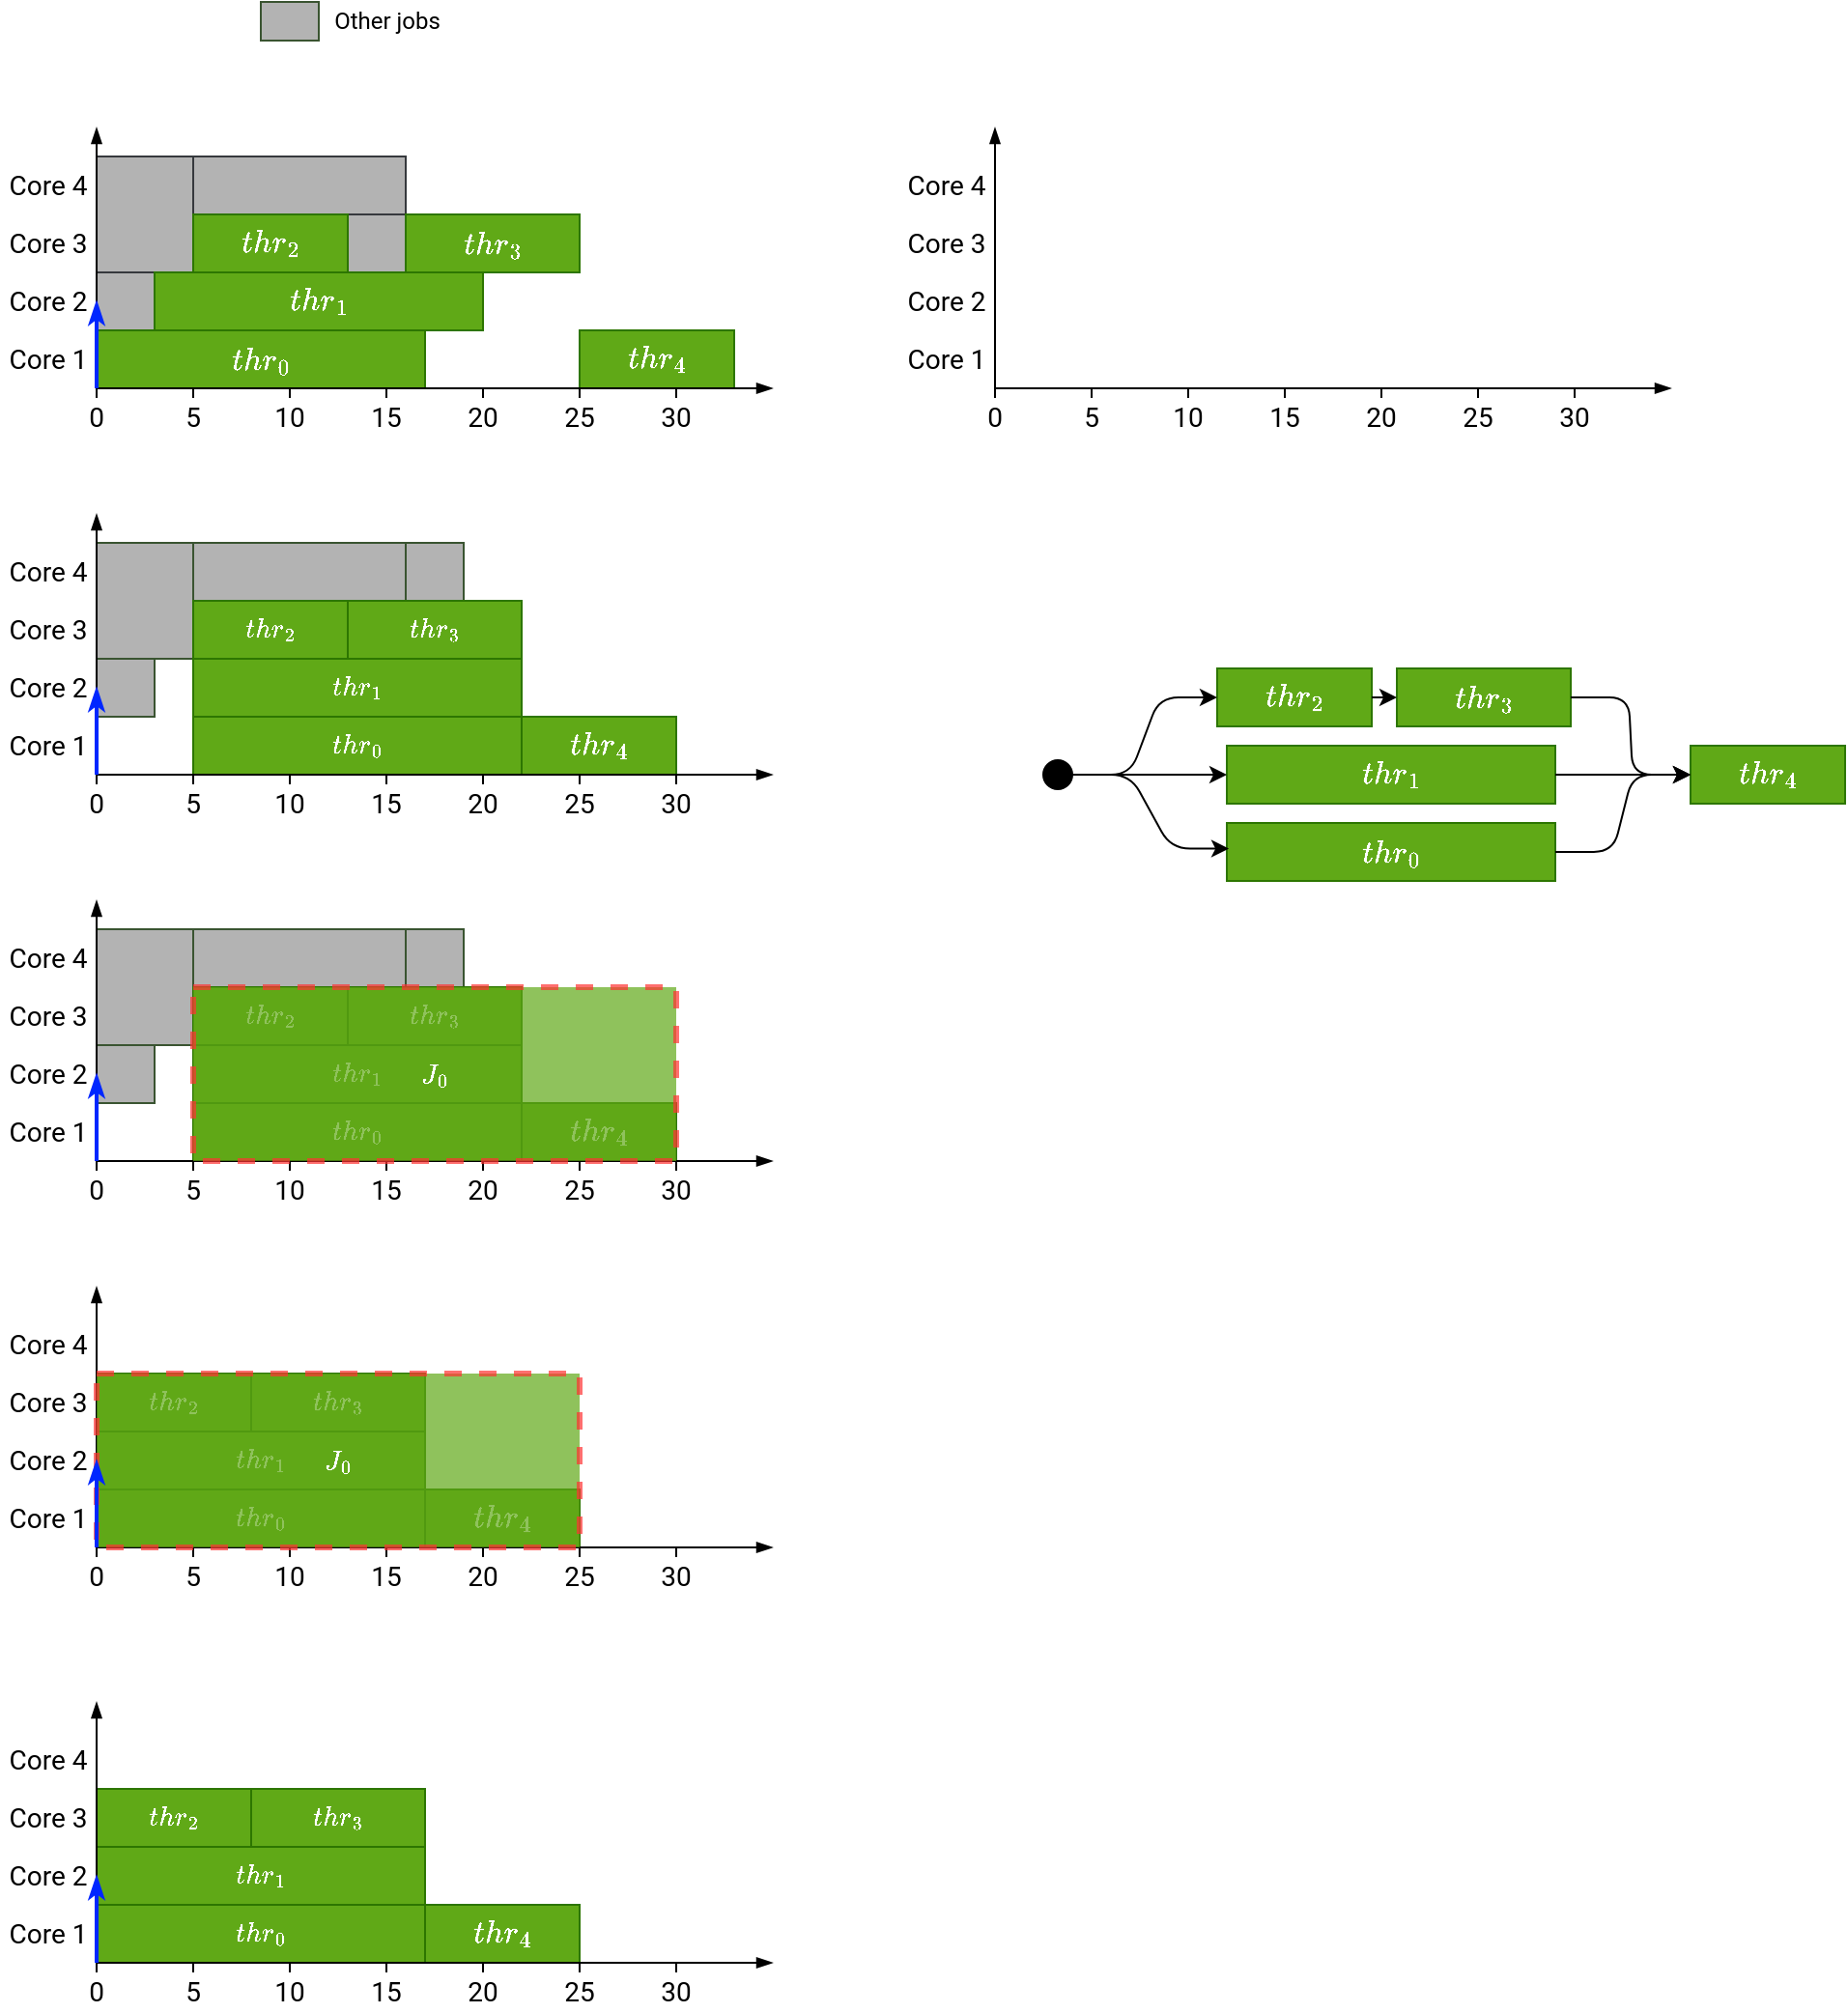 <mxfile version="13.0.3" type="device"><diagram id="xW1HjvJvRXogK2bOHWA1" name="Page-1"><mxGraphModel dx="2031" dy="1174" grid="1" gridSize="5" guides="1" tooltips="1" connect="1" arrows="1" fold="1" page="1" pageScale="1" pageWidth="827" pageHeight="1169" math="1" shadow="0" extFonts="Roboto^https://fonts.googleapis.com/css?family=Roboto"><root><mxCell id="0"/><mxCell id="1" parent="0"/><mxCell id="GVrUUQqWdQUTVHoFv9I2-1" value="&lt;span style=&quot;font-size: 14px&quot;&gt;$$thr_4$$&lt;/span&gt;" style="rounded=0;whiteSpace=wrap;html=1;align=center;fillColor=#60a917;strokeColor=#2D7600;fontColor=#ffffff;fontFamily=Roboto;FType=g;" vertex="1" parent="1"><mxGeometry x="410" y="370" width="80" height="30" as="geometry"/></mxCell><mxCell id="qs8KY_LHpB15OtVhmA23-87" value="" style="rounded=0;whiteSpace=wrap;html=1;align=center;fillColor=#B3B3B3;strokeColor=#36393d;fontFamily=Roboto;FType=g;" parent="1" vertex="1"><mxGeometry x="290" y="310" width="30" height="30" as="geometry"/></mxCell><mxCell id="qs8KY_LHpB15OtVhmA23-88" value="" style="rounded=0;whiteSpace=wrap;html=1;align=center;fillColor=#B3B3B3;strokeColor=#3A5431;fontColor=#ffffff;fontFamily=Roboto;FType=g;" parent="1" vertex="1"><mxGeometry x="320" y="480" width="30" height="30" as="geometry"/></mxCell><mxCell id="qs8KY_LHpB15OtVhmA23-89" value="" style="rounded=0;whiteSpace=wrap;html=1;align=center;fillColor=#B3B3B3;strokeColor=#3A5431;fontColor=#ffffff;fontFamily=Roboto;FType=g;" parent="1" vertex="1"><mxGeometry x="210" y="680" width="110" height="30" as="geometry"/></mxCell><mxCell id="qs8KY_LHpB15OtVhmA23-90" value="" style="rounded=0;whiteSpace=wrap;html=1;align=center;fillColor=#B3B3B3;strokeColor=#3A5431;fontColor=#ffffff;fontFamily=Roboto;FType=g;" parent="1" vertex="1"><mxGeometry x="320" y="680" width="30" height="30" as="geometry"/></mxCell><mxCell id="qs8KY_LHpB15OtVhmA23-86" value="&lt;span style=&quot;font-size: 14px&quot;&gt;$$thr_4$$&lt;/span&gt;" style="rounded=0;whiteSpace=wrap;html=1;align=center;fillColor=#60a917;strokeColor=#2D7600;fontColor=#ffffff;fontFamily=Roboto;FType=g;" parent="1" vertex="1"><mxGeometry x="380" y="770" width="80" height="30" as="geometry"/></mxCell><mxCell id="qs8KY_LHpB15OtVhmA23-82" value="&lt;span style=&quot;font-size: 14px&quot;&gt;$$thr_4$$&lt;/span&gt;" style="rounded=0;whiteSpace=wrap;html=1;align=center;fillColor=#60a917;strokeColor=#2D7600;fontColor=#ffffff;fontFamily=Roboto;FType=g;" parent="1" vertex="1"><mxGeometry x="380" y="570" width="80" height="30" as="geometry"/></mxCell><mxCell id="qs8KY_LHpB15OtVhmA23-65" value="&lt;span style=&quot;font-size: 14px&quot;&gt;$$thr_4$$&lt;/span&gt;" style="rounded=0;whiteSpace=wrap;html=1;align=center;fillColor=#60a917;strokeColor=#2D7600;fontColor=#ffffff;fontFamily=Roboto;FType=g;" parent="1" vertex="1"><mxGeometry x="410" y="370" width="80" height="30" as="geometry"/></mxCell><mxCell id="H2lRXq-8TjMZ1R84Y-Bk-82" value="" style="rounded=0;whiteSpace=wrap;html=1;align=center;fillColor=#B3B3B3;strokeColor=#3A5431;fontColor=#ffffff;fontFamily=Roboto;FType=g;" parent="1" vertex="1"><mxGeometry x="160" y="340" width="30" height="30" as="geometry"/></mxCell><mxCell id="H2lRXq-8TjMZ1R84Y-Bk-83" value="" style="rounded=0;whiteSpace=wrap;html=1;align=center;fillColor=#B3B3B3;strokeColor=#36393d;fontFamily=Roboto;FType=g;" parent="1" vertex="1"><mxGeometry x="160" y="280" width="50" height="60" as="geometry"/></mxCell><mxCell id="H2lRXq-8TjMZ1R84Y-Bk-84" value="" style="rounded=0;whiteSpace=wrap;html=1;align=center;fillColor=#B3B3B3;strokeColor=#36393d;fontFamily=Roboto;FType=g;" parent="1" vertex="1"><mxGeometry x="210" y="280" width="110" height="30" as="geometry"/></mxCell><mxCell id="H2lRXq-8TjMZ1R84Y-Bk-81" value="" style="rounded=0;whiteSpace=wrap;html=1;align=center;fillColor=#B3B3B3;strokeColor=#3A5431;fontColor=#ffffff;fontFamily=Roboto;FType=g;" parent="1" vertex="1"><mxGeometry x="160" y="540" width="30" height="30" as="geometry"/></mxCell><mxCell id="H2lRXq-8TjMZ1R84Y-Bk-80" value="" style="rounded=0;whiteSpace=wrap;html=1;align=center;fillColor=#B3B3B3;strokeColor=#3A5431;fontColor=#ffffff;fontFamily=Roboto;FType=g;" parent="1" vertex="1"><mxGeometry x="160" y="480" width="50" height="60" as="geometry"/></mxCell><mxCell id="w63VDMvb9c4T_-8WkTUV-6" value="&lt;span style=&quot;font-size: 14px&quot;&gt;$$thr_3$$&lt;/span&gt;" style="rounded=0;whiteSpace=wrap;html=1;align=center;fillColor=#60a917;strokeColor=#2D7600;fontColor=#ffffff;fontFamily=Roboto;FType=g;" parent="1" vertex="1"><mxGeometry x="320" y="310" width="90" height="30" as="geometry"/></mxCell><mxCell id="w63VDMvb9c4T_-8WkTUV-5" value="&lt;span style=&quot;font-size: 14px&quot;&gt;$$thr_0$$&lt;/span&gt;" style="rounded=0;whiteSpace=wrap;html=1;align=center;fillColor=#60a917;strokeColor=#2D7600;fontColor=#ffffff;fontFamily=Roboto;FType=g;" parent="1" vertex="1"><mxGeometry x="160" y="370" width="170" height="30" as="geometry"/></mxCell><mxCell id="o10MxFnhhUtDkIpokFDR-2" value="" style="endArrow=blockThin;html=1;endFill=1;fontFamily=Roboto;FType=g;" parent="1" edge="1"><mxGeometry width="50" height="50" relative="1" as="geometry"><mxPoint x="160" y="400" as="sourcePoint"/><mxPoint x="510" y="400" as="targetPoint"/></mxGeometry></mxCell><mxCell id="o10MxFnhhUtDkIpokFDR-12" value="" style="endArrow=blockThin;html=1;strokeColor=#000000;endFill=1;exitX=0.5;exitY=0;exitDx=0;exitDy=0;fontFamily=Roboto;FType=g;" parent="1" source="o10MxFnhhUtDkIpokFDR-19" edge="1"><mxGeometry width="50" height="50" relative="1" as="geometry"><mxPoint x="160" y="370" as="sourcePoint"/><mxPoint x="160" y="265" as="targetPoint"/></mxGeometry></mxCell><mxCell id="o10MxFnhhUtDkIpokFDR-19" value="&lt;div style=&quot;font-size: 14px;&quot;&gt;0&lt;/div&gt;" style="text;html=1;strokeColor=none;fillColor=none;align=center;verticalAlign=middle;whiteSpace=wrap;rounded=0;fontSize=14;fontFamily=Roboto;FType=g;" parent="1" vertex="1"><mxGeometry x="150" y="405" width="20" height="20" as="geometry"/></mxCell><mxCell id="o10MxFnhhUtDkIpokFDR-21" value="5" style="text;html=1;strokeColor=none;fillColor=none;align=center;verticalAlign=middle;whiteSpace=wrap;rounded=0;fontSize=14;fontFamily=Roboto;FType=g;" parent="1" vertex="1"><mxGeometry x="200" y="405" width="20" height="20" as="geometry"/></mxCell><mxCell id="o10MxFnhhUtDkIpokFDR-22" value="10" style="text;html=1;strokeColor=none;fillColor=none;align=center;verticalAlign=middle;whiteSpace=wrap;rounded=0;fontSize=14;fontFamily=Roboto;FType=g;" parent="1" vertex="1"><mxGeometry x="250" y="405" width="20" height="20" as="geometry"/></mxCell><mxCell id="o10MxFnhhUtDkIpokFDR-23" value="15" style="text;html=1;strokeColor=none;fillColor=none;align=center;verticalAlign=middle;whiteSpace=wrap;rounded=0;fontSize=14;fontFamily=Roboto;FType=g;" parent="1" vertex="1"><mxGeometry x="300" y="405" width="20" height="20" as="geometry"/></mxCell><mxCell id="o10MxFnhhUtDkIpokFDR-24" value="20" style="text;html=1;strokeColor=none;fillColor=none;align=center;verticalAlign=middle;whiteSpace=wrap;rounded=0;fontSize=14;fontFamily=Roboto;FType=g;" parent="1" vertex="1"><mxGeometry x="350" y="405" width="20" height="20" as="geometry"/></mxCell><mxCell id="o10MxFnhhUtDkIpokFDR-32" value="" style="endArrow=classicThin;html=1;strokeColor=#0027FF;fillColor=#0050ef;endFill=1;strokeWidth=2;fontFamily=Roboto;FType=g;" parent="1" edge="1"><mxGeometry width="50" height="50" relative="1" as="geometry"><mxPoint x="160" y="400" as="sourcePoint"/><mxPoint x="160" y="355" as="targetPoint"/></mxGeometry></mxCell><mxCell id="o10MxFnhhUtDkIpokFDR-56" value="Core 1" style="text;html=1;strokeColor=none;fillColor=none;align=center;verticalAlign=middle;whiteSpace=wrap;rounded=0;fontSize=14;fontColor=#000000;fontFamily=Roboto;FType=g;" parent="1" vertex="1"><mxGeometry x="110" y="375" width="50" height="20" as="geometry"/></mxCell><mxCell id="o10MxFnhhUtDkIpokFDR-57" value="Core 3" style="text;html=1;strokeColor=none;fillColor=none;align=center;verticalAlign=middle;whiteSpace=wrap;rounded=0;fontSize=14;fontColor=#000000;fontFamily=Roboto;FType=g;" parent="1" vertex="1"><mxGeometry x="110" y="315" width="50" height="20" as="geometry"/></mxCell><mxCell id="w63VDMvb9c4T_-8WkTUV-1" value="Core 2" style="text;html=1;strokeColor=none;fillColor=none;align=center;verticalAlign=middle;whiteSpace=wrap;rounded=0;fontSize=14;fontColor=#000000;fontFamily=Roboto;FType=g;" parent="1" vertex="1"><mxGeometry x="110" y="345" width="50" height="20" as="geometry"/></mxCell><mxCell id="w63VDMvb9c4T_-8WkTUV-2" value="Core 4" style="text;html=1;strokeColor=none;fillColor=none;align=center;verticalAlign=middle;whiteSpace=wrap;rounded=0;fontSize=14;fontColor=#000000;fontFamily=Roboto;FType=g;" parent="1" vertex="1"><mxGeometry x="110" y="285" width="50" height="20" as="geometry"/></mxCell><mxCell id="H2lRXq-8TjMZ1R84Y-Bk-1" value="" style="endArrow=none;html=1;fontFamily=Roboto;FType=g;" parent="1" source="o10MxFnhhUtDkIpokFDR-25" edge="1"><mxGeometry width="50" height="50" relative="1" as="geometry"><mxPoint x="410" y="430" as="sourcePoint"/><mxPoint x="410" y="400" as="targetPoint"/></mxGeometry></mxCell><mxCell id="o10MxFnhhUtDkIpokFDR-25" value="25" style="text;html=1;strokeColor=none;fillColor=none;align=center;verticalAlign=middle;whiteSpace=wrap;rounded=0;fontSize=14;fontFamily=Roboto;FType=g;" parent="1" vertex="1"><mxGeometry x="400" y="405" width="20" height="20" as="geometry"/></mxCell><mxCell id="H2lRXq-8TjMZ1R84Y-Bk-2" value="" style="endArrow=none;html=1;exitX=0.5;exitY=0;exitDx=0;exitDy=0;fontFamily=Roboto;FType=g;" parent="1" source="o10MxFnhhUtDkIpokFDR-25" edge="1"><mxGeometry width="50" height="50" relative="1" as="geometry"><mxPoint x="410" y="430" as="sourcePoint"/><mxPoint x="410" y="400" as="targetPoint"/></mxGeometry></mxCell><mxCell id="H2lRXq-8TjMZ1R84Y-Bk-3" value="" style="endArrow=none;html=1;exitX=0.5;exitY=0;exitDx=0;exitDy=0;fontFamily=Roboto;FType=g;" parent="1" source="o10MxFnhhUtDkIpokFDR-24" edge="1"><mxGeometry width="50" height="50" relative="1" as="geometry"><mxPoint x="415" y="410" as="sourcePoint"/><mxPoint x="360" y="400" as="targetPoint"/></mxGeometry></mxCell><mxCell id="H2lRXq-8TjMZ1R84Y-Bk-5" value="" style="endArrow=none;html=1;exitX=0.5;exitY=0;exitDx=0;exitDy=0;fontFamily=Roboto;FType=g;" parent="1" source="o10MxFnhhUtDkIpokFDR-23" edge="1"><mxGeometry width="50" height="50" relative="1" as="geometry"><mxPoint x="420" y="415" as="sourcePoint"/><mxPoint x="310" y="400" as="targetPoint"/></mxGeometry></mxCell><mxCell id="H2lRXq-8TjMZ1R84Y-Bk-6" value="" style="endArrow=none;html=1;exitX=0.5;exitY=0;exitDx=0;exitDy=0;fontFamily=Roboto;FType=g;" parent="1" source="o10MxFnhhUtDkIpokFDR-22" edge="1"><mxGeometry width="50" height="50" relative="1" as="geometry"><mxPoint x="315" y="410" as="sourcePoint"/><mxPoint x="260" y="400" as="targetPoint"/></mxGeometry></mxCell><mxCell id="H2lRXq-8TjMZ1R84Y-Bk-7" value="" style="endArrow=none;html=1;exitX=0.5;exitY=0;exitDx=0;exitDy=0;fontFamily=Roboto;FType=g;" parent="1" source="o10MxFnhhUtDkIpokFDR-21" edge="1"><mxGeometry width="50" height="50" relative="1" as="geometry"><mxPoint x="320" y="415" as="sourcePoint"/><mxPoint x="210" y="400" as="targetPoint"/></mxGeometry></mxCell><mxCell id="H2lRXq-8TjMZ1R84Y-Bk-9" value="&lt;span style=&quot;font-size: 14px&quot;&gt;$$thr_2$$&lt;/span&gt;" style="rounded=0;whiteSpace=wrap;html=1;align=center;fillColor=#60a917;strokeColor=#2D7600;fontColor=#ffffff;fontFamily=Roboto;FType=g;" parent="1" vertex="1"><mxGeometry x="210" y="310" width="80" height="30" as="geometry"/></mxCell><mxCell id="H2lRXq-8TjMZ1R84Y-Bk-52" value="" style="rounded=0;whiteSpace=wrap;html=1;align=center;fillColor=#B3B3B3;strokeColor=#3A5431;fontColor=#ffffff;fontFamily=Roboto;FType=g;" parent="1" vertex="1"><mxGeometry x="210" y="480" width="110" height="30" as="geometry"/></mxCell><mxCell id="H2lRXq-8TjMZ1R84Y-Bk-53" value="$$thr_1$$" style="rounded=0;whiteSpace=wrap;html=1;align=center;fillColor=#60a917;strokeColor=#2D7600;fontColor=#ffffff;fontFamily=Roboto;FType=g;" parent="1" vertex="1"><mxGeometry x="210" y="540" width="170" height="30" as="geometry"/></mxCell><mxCell id="H2lRXq-8TjMZ1R84Y-Bk-54" value="$$thr_3$$" style="rounded=0;whiteSpace=wrap;html=1;align=center;fillColor=#60a917;strokeColor=#2D7600;fontColor=#ffffff;fontFamily=Roboto;FType=g;" parent="1" vertex="1"><mxGeometry x="290" y="510" width="90" height="30" as="geometry"/></mxCell><mxCell id="H2lRXq-8TjMZ1R84Y-Bk-55" value="$$thr_0$$" style="rounded=0;whiteSpace=wrap;html=1;align=center;fillColor=#60a917;strokeColor=#2D7600;fontColor=#ffffff;fontFamily=Roboto;FType=g;" parent="1" vertex="1"><mxGeometry x="210" y="570" width="170" height="30" as="geometry"/></mxCell><mxCell id="H2lRXq-8TjMZ1R84Y-Bk-56" value="" style="endArrow=blockThin;html=1;endFill=1;fontFamily=Roboto;FType=g;" parent="1" edge="1"><mxGeometry width="50" height="50" relative="1" as="geometry"><mxPoint x="160" y="600" as="sourcePoint"/><mxPoint x="510" y="600" as="targetPoint"/></mxGeometry></mxCell><mxCell id="H2lRXq-8TjMZ1R84Y-Bk-57" value="" style="endArrow=blockThin;html=1;strokeColor=#000000;endFill=1;exitX=0.5;exitY=0;exitDx=0;exitDy=0;fontFamily=Roboto;FType=g;" parent="1" source="H2lRXq-8TjMZ1R84Y-Bk-58" edge="1"><mxGeometry width="50" height="50" relative="1" as="geometry"><mxPoint x="160" y="570" as="sourcePoint"/><mxPoint x="160" y="465" as="targetPoint"/></mxGeometry></mxCell><mxCell id="H2lRXq-8TjMZ1R84Y-Bk-58" value="&lt;div style=&quot;font-size: 14px;&quot;&gt;0&lt;/div&gt;" style="text;html=1;strokeColor=none;fillColor=none;align=center;verticalAlign=middle;whiteSpace=wrap;rounded=0;fontSize=14;fontFamily=Roboto;FType=g;" parent="1" vertex="1"><mxGeometry x="150" y="605" width="20" height="20" as="geometry"/></mxCell><mxCell id="H2lRXq-8TjMZ1R84Y-Bk-59" value="5" style="text;html=1;strokeColor=none;fillColor=none;align=center;verticalAlign=middle;whiteSpace=wrap;rounded=0;fontSize=14;fontFamily=Roboto;FType=g;" parent="1" vertex="1"><mxGeometry x="200" y="605" width="20" height="20" as="geometry"/></mxCell><mxCell id="H2lRXq-8TjMZ1R84Y-Bk-60" value="10" style="text;html=1;strokeColor=none;fillColor=none;align=center;verticalAlign=middle;whiteSpace=wrap;rounded=0;fontSize=14;fontFamily=Roboto;FType=g;" parent="1" vertex="1"><mxGeometry x="250" y="605" width="20" height="20" as="geometry"/></mxCell><mxCell id="H2lRXq-8TjMZ1R84Y-Bk-61" value="15" style="text;html=1;strokeColor=none;fillColor=none;align=center;verticalAlign=middle;whiteSpace=wrap;rounded=0;fontSize=14;fontFamily=Roboto;FType=g;" parent="1" vertex="1"><mxGeometry x="300" y="605" width="20" height="20" as="geometry"/></mxCell><mxCell id="H2lRXq-8TjMZ1R84Y-Bk-62" value="20" style="text;html=1;strokeColor=none;fillColor=none;align=center;verticalAlign=middle;whiteSpace=wrap;rounded=0;fontSize=14;fontFamily=Roboto;FType=g;" parent="1" vertex="1"><mxGeometry x="350" y="605" width="20" height="20" as="geometry"/></mxCell><mxCell id="H2lRXq-8TjMZ1R84Y-Bk-63" value="" style="endArrow=classicThin;html=1;strokeColor=#0027FF;fillColor=#0050ef;endFill=1;strokeWidth=2;fontFamily=Roboto;FType=g;" parent="1" edge="1"><mxGeometry width="50" height="50" relative="1" as="geometry"><mxPoint x="160" y="600" as="sourcePoint"/><mxPoint x="160" y="555" as="targetPoint"/></mxGeometry></mxCell><mxCell id="H2lRXq-8TjMZ1R84Y-Bk-68" value="" style="endArrow=none;html=1;fontFamily=Roboto;FType=g;" parent="1" source="H2lRXq-8TjMZ1R84Y-Bk-69" edge="1"><mxGeometry width="50" height="50" relative="1" as="geometry"><mxPoint x="410" y="630" as="sourcePoint"/><mxPoint x="410" y="600" as="targetPoint"/></mxGeometry></mxCell><mxCell id="H2lRXq-8TjMZ1R84Y-Bk-69" value="25" style="text;html=1;strokeColor=none;fillColor=none;align=center;verticalAlign=middle;whiteSpace=wrap;rounded=0;fontSize=14;fontFamily=Roboto;FType=g;" parent="1" vertex="1"><mxGeometry x="400" y="605" width="20" height="20" as="geometry"/></mxCell><mxCell id="H2lRXq-8TjMZ1R84Y-Bk-70" value="" style="endArrow=none;html=1;exitX=0.5;exitY=0;exitDx=0;exitDy=0;fontFamily=Roboto;FType=g;" parent="1" source="H2lRXq-8TjMZ1R84Y-Bk-69" edge="1"><mxGeometry width="50" height="50" relative="1" as="geometry"><mxPoint x="410" y="630" as="sourcePoint"/><mxPoint x="410" y="600" as="targetPoint"/></mxGeometry></mxCell><mxCell id="H2lRXq-8TjMZ1R84Y-Bk-71" value="" style="endArrow=none;html=1;exitX=0.5;exitY=0;exitDx=0;exitDy=0;fontFamily=Roboto;FType=g;" parent="1" source="H2lRXq-8TjMZ1R84Y-Bk-62" edge="1"><mxGeometry width="50" height="50" relative="1" as="geometry"><mxPoint x="415" y="610" as="sourcePoint"/><mxPoint x="360" y="600" as="targetPoint"/></mxGeometry></mxCell><mxCell id="H2lRXq-8TjMZ1R84Y-Bk-72" value="" style="endArrow=none;html=1;exitX=0.5;exitY=0;exitDx=0;exitDy=0;fontFamily=Roboto;FType=g;" parent="1" source="H2lRXq-8TjMZ1R84Y-Bk-61" edge="1"><mxGeometry width="50" height="50" relative="1" as="geometry"><mxPoint x="420" y="615" as="sourcePoint"/><mxPoint x="310.0" y="600" as="targetPoint"/></mxGeometry></mxCell><mxCell id="H2lRXq-8TjMZ1R84Y-Bk-73" value="" style="endArrow=none;html=1;exitX=0.5;exitY=0;exitDx=0;exitDy=0;fontFamily=Roboto;FType=g;" parent="1" source="H2lRXq-8TjMZ1R84Y-Bk-60" edge="1"><mxGeometry width="50" height="50" relative="1" as="geometry"><mxPoint x="315" y="610" as="sourcePoint"/><mxPoint x="260" y="600" as="targetPoint"/></mxGeometry></mxCell><mxCell id="H2lRXq-8TjMZ1R84Y-Bk-74" value="" style="endArrow=none;html=1;exitX=0.5;exitY=0;exitDx=0;exitDy=0;fontFamily=Roboto;FType=g;" parent="1" source="H2lRXq-8TjMZ1R84Y-Bk-59" edge="1"><mxGeometry width="50" height="50" relative="1" as="geometry"><mxPoint x="320" y="615" as="sourcePoint"/><mxPoint x="210" y="600" as="targetPoint"/></mxGeometry></mxCell><mxCell id="H2lRXq-8TjMZ1R84Y-Bk-75" value="$$thr_2$$" style="rounded=0;whiteSpace=wrap;html=1;align=center;fillColor=#60a917;strokeColor=#2D7600;fontColor=#ffffff;fontFamily=Roboto;FType=g;" parent="1" vertex="1"><mxGeometry x="210" y="510" width="80" height="30" as="geometry"/></mxCell><mxCell id="H2lRXq-8TjMZ1R84Y-Bk-85" value="&lt;span style=&quot;font-size: 14px&quot;&gt;$$thr_1$$&lt;/span&gt;" style="rounded=0;whiteSpace=wrap;html=1;align=center;fillColor=#60a917;strokeColor=#2D7600;fontColor=#ffffff;fontFamily=Roboto;FType=g;" parent="1" vertex="1"><mxGeometry x="190" y="340" width="170" height="30" as="geometry"/></mxCell><mxCell id="qs8KY_LHpB15OtVhmA23-4" value="" style="rounded=0;whiteSpace=wrap;html=1;align=center;fillColor=#B3B3B3;strokeColor=#3A5431;fontColor=#ffffff;fontFamily=Roboto;FType=g;" parent="1" vertex="1"><mxGeometry x="160" y="740" width="30" height="30" as="geometry"/></mxCell><mxCell id="qs8KY_LHpB15OtVhmA23-5" value="" style="rounded=0;whiteSpace=wrap;html=1;align=center;fillColor=#B3B3B3;strokeColor=#3A5431;fontColor=#ffffff;fontFamily=Roboto;FType=g;" parent="1" vertex="1"><mxGeometry x="160" y="680" width="50" height="60" as="geometry"/></mxCell><mxCell id="qs8KY_LHpB15OtVhmA23-7" value="$$thr_1$$" style="rounded=0;whiteSpace=wrap;html=1;align=center;fillColor=#60a917;strokeColor=#2D7600;fontColor=#ffffff;fontFamily=Roboto;FType=g;" parent="1" vertex="1"><mxGeometry x="210" y="740" width="170" height="30" as="geometry"/></mxCell><mxCell id="qs8KY_LHpB15OtVhmA23-8" value="$$thr_3$$" style="rounded=0;whiteSpace=wrap;html=1;align=center;fillColor=#60a917;strokeColor=#2D7600;fontColor=#ffffff;fontFamily=Roboto;FType=g;" parent="1" vertex="1"><mxGeometry x="290" y="710" width="90" height="30" as="geometry"/></mxCell><mxCell id="qs8KY_LHpB15OtVhmA23-9" value="$$thr_0$$" style="rounded=0;whiteSpace=wrap;html=1;align=center;fillColor=#60a917;strokeColor=#2D7600;fontColor=#ffffff;fontFamily=Roboto;FType=g;" parent="1" vertex="1"><mxGeometry x="210" y="770" width="170" height="30" as="geometry"/></mxCell><mxCell id="qs8KY_LHpB15OtVhmA23-10" value="" style="endArrow=blockThin;html=1;endFill=1;fontFamily=Roboto;FType=g;" parent="1" edge="1"><mxGeometry width="50" height="50" relative="1" as="geometry"><mxPoint x="160" y="800" as="sourcePoint"/><mxPoint x="510" y="800" as="targetPoint"/></mxGeometry></mxCell><mxCell id="qs8KY_LHpB15OtVhmA23-11" value="" style="endArrow=blockThin;html=1;strokeColor=#000000;endFill=1;exitX=0.5;exitY=0;exitDx=0;exitDy=0;fontFamily=Roboto;FType=g;" parent="1" source="qs8KY_LHpB15OtVhmA23-12" edge="1"><mxGeometry width="50" height="50" relative="1" as="geometry"><mxPoint x="160" y="770" as="sourcePoint"/><mxPoint x="160" y="665" as="targetPoint"/></mxGeometry></mxCell><mxCell id="qs8KY_LHpB15OtVhmA23-12" value="&lt;div style=&quot;font-size: 14px;&quot;&gt;0&lt;/div&gt;" style="text;html=1;strokeColor=none;fillColor=none;align=center;verticalAlign=middle;whiteSpace=wrap;rounded=0;fontSize=14;fontFamily=Roboto;FType=g;" parent="1" vertex="1"><mxGeometry x="150" y="805" width="20" height="20" as="geometry"/></mxCell><mxCell id="qs8KY_LHpB15OtVhmA23-13" value="5" style="text;html=1;strokeColor=none;fillColor=none;align=center;verticalAlign=middle;whiteSpace=wrap;rounded=0;fontSize=14;fontFamily=Roboto;FType=g;" parent="1" vertex="1"><mxGeometry x="200" y="805" width="20" height="20" as="geometry"/></mxCell><mxCell id="qs8KY_LHpB15OtVhmA23-14" value="10" style="text;html=1;strokeColor=none;fillColor=none;align=center;verticalAlign=middle;whiteSpace=wrap;rounded=0;fontSize=14;fontFamily=Roboto;FType=g;" parent="1" vertex="1"><mxGeometry x="250" y="805" width="20" height="20" as="geometry"/></mxCell><mxCell id="qs8KY_LHpB15OtVhmA23-15" value="15" style="text;html=1;strokeColor=none;fillColor=none;align=center;verticalAlign=middle;whiteSpace=wrap;rounded=0;fontSize=14;fontFamily=Roboto;FType=g;" parent="1" vertex="1"><mxGeometry x="300" y="805" width="20" height="20" as="geometry"/></mxCell><mxCell id="qs8KY_LHpB15OtVhmA23-16" value="20" style="text;html=1;strokeColor=none;fillColor=none;align=center;verticalAlign=middle;whiteSpace=wrap;rounded=0;fontSize=14;fontFamily=Roboto;FType=g;" parent="1" vertex="1"><mxGeometry x="350" y="805" width="20" height="20" as="geometry"/></mxCell><mxCell id="qs8KY_LHpB15OtVhmA23-17" value="" style="endArrow=classicThin;html=1;strokeColor=#0027FF;fillColor=#0050ef;endFill=1;strokeWidth=2;fontFamily=Roboto;FType=g;" parent="1" edge="1"><mxGeometry width="50" height="50" relative="1" as="geometry"><mxPoint x="160" y="800" as="sourcePoint"/><mxPoint x="160" y="755" as="targetPoint"/></mxGeometry></mxCell><mxCell id="qs8KY_LHpB15OtVhmA23-22" value="" style="endArrow=none;html=1;fontFamily=Roboto;FType=g;" parent="1" source="qs8KY_LHpB15OtVhmA23-23" edge="1"><mxGeometry width="50" height="50" relative="1" as="geometry"><mxPoint x="410" y="830" as="sourcePoint"/><mxPoint x="410" y="800" as="targetPoint"/></mxGeometry></mxCell><mxCell id="qs8KY_LHpB15OtVhmA23-23" value="25" style="text;html=1;strokeColor=none;fillColor=none;align=center;verticalAlign=middle;whiteSpace=wrap;rounded=0;fontSize=14;fontFamily=Roboto;FType=g;" parent="1" vertex="1"><mxGeometry x="400" y="805" width="20" height="20" as="geometry"/></mxCell><mxCell id="qs8KY_LHpB15OtVhmA23-24" value="" style="endArrow=none;html=1;exitX=0.5;exitY=0;exitDx=0;exitDy=0;fontFamily=Roboto;FType=g;" parent="1" source="qs8KY_LHpB15OtVhmA23-23" edge="1"><mxGeometry width="50" height="50" relative="1" as="geometry"><mxPoint x="410" y="830" as="sourcePoint"/><mxPoint x="410" y="800" as="targetPoint"/></mxGeometry></mxCell><mxCell id="qs8KY_LHpB15OtVhmA23-25" value="" style="endArrow=none;html=1;exitX=0.5;exitY=0;exitDx=0;exitDy=0;fontFamily=Roboto;FType=g;" parent="1" source="qs8KY_LHpB15OtVhmA23-16" edge="1"><mxGeometry width="50" height="50" relative="1" as="geometry"><mxPoint x="415" y="810" as="sourcePoint"/><mxPoint x="360" y="800" as="targetPoint"/></mxGeometry></mxCell><mxCell id="qs8KY_LHpB15OtVhmA23-26" value="" style="endArrow=none;html=1;exitX=0.5;exitY=0;exitDx=0;exitDy=0;fontFamily=Roboto;FType=g;" parent="1" source="qs8KY_LHpB15OtVhmA23-15" edge="1"><mxGeometry width="50" height="50" relative="1" as="geometry"><mxPoint x="420" y="815" as="sourcePoint"/><mxPoint x="310" y="800" as="targetPoint"/></mxGeometry></mxCell><mxCell id="qs8KY_LHpB15OtVhmA23-27" value="" style="endArrow=none;html=1;exitX=0.5;exitY=0;exitDx=0;exitDy=0;fontFamily=Roboto;FType=g;" parent="1" source="qs8KY_LHpB15OtVhmA23-14" edge="1"><mxGeometry width="50" height="50" relative="1" as="geometry"><mxPoint x="315" y="810" as="sourcePoint"/><mxPoint x="260" y="800" as="targetPoint"/></mxGeometry></mxCell><mxCell id="qs8KY_LHpB15OtVhmA23-28" value="" style="endArrow=none;html=1;exitX=0.5;exitY=0;exitDx=0;exitDy=0;fontFamily=Roboto;FType=g;" parent="1" source="qs8KY_LHpB15OtVhmA23-13" edge="1"><mxGeometry width="50" height="50" relative="1" as="geometry"><mxPoint x="320" y="815" as="sourcePoint"/><mxPoint x="210" y="800" as="targetPoint"/></mxGeometry></mxCell><mxCell id="qs8KY_LHpB15OtVhmA23-29" value="$$thr_2$$" style="rounded=0;whiteSpace=wrap;html=1;align=center;fillColor=#60a917;strokeColor=#2D7600;fontColor=#ffffff;fontFamily=Roboto;FType=g;" parent="1" vertex="1"><mxGeometry x="210" y="710" width="80" height="30" as="geometry"/></mxCell><mxCell id="H2lRXq-8TjMZ1R84Y-Bk-49" value="$$J_0$$" style="rounded=0;whiteSpace=wrap;html=1;align=center;fillColor=#60a917;strokeColor=#FF3333;fontColor=#ffffff;opacity=70;dashed=1;strokeWidth=3;perimeterSpacing=0;fontFamily=Roboto;FType=g;" parent="1" vertex="1"><mxGeometry x="210" y="710" width="250" height="90" as="geometry"/></mxCell><mxCell id="qs8KY_LHpB15OtVhmA23-31" value="" style="rounded=0;whiteSpace=wrap;html=1;align=center;fillColor=#B3B3B3;strokeColor=#3A5431;fontColor=#ffffff;fontFamily=Roboto;FType=g;" parent="1" vertex="1"><mxGeometry x="245" y="200" width="30" height="20" as="geometry"/></mxCell><mxCell id="qs8KY_LHpB15OtVhmA23-32" value="Other jobs" style="text;html=1;strokeColor=none;fillColor=none;align=center;verticalAlign=middle;whiteSpace=wrap;rounded=0;opacity=70;fontFamily=Roboto;FType=g;" parent="1" vertex="1"><mxGeometry x="277.5" y="200" width="65" height="20" as="geometry"/></mxCell><mxCell id="qs8KY_LHpB15OtVhmA23-76" value="" style="endArrow=none;html=1;fontFamily=Roboto;FType=g;" parent="1" source="qs8KY_LHpB15OtVhmA23-77" edge="1"><mxGeometry width="50" height="50" relative="1" as="geometry"><mxPoint x="460" y="430" as="sourcePoint"/><mxPoint x="460" y="400" as="targetPoint"/></mxGeometry></mxCell><mxCell id="qs8KY_LHpB15OtVhmA23-77" value="30" style="text;html=1;strokeColor=none;fillColor=none;align=center;verticalAlign=middle;whiteSpace=wrap;rounded=0;fontSize=14;fontFamily=Roboto;FType=g;" parent="1" vertex="1"><mxGeometry x="450" y="405" width="20" height="20" as="geometry"/></mxCell><mxCell id="qs8KY_LHpB15OtVhmA23-78" value="" style="endArrow=none;html=1;exitX=0.5;exitY=0;exitDx=0;exitDy=0;fontFamily=Roboto;FType=g;" parent="1" source="qs8KY_LHpB15OtVhmA23-77" edge="1"><mxGeometry width="50" height="50" relative="1" as="geometry"><mxPoint x="460" y="430" as="sourcePoint"/><mxPoint x="460" y="400" as="targetPoint"/></mxGeometry></mxCell><mxCell id="qs8KY_LHpB15OtVhmA23-79" value="" style="endArrow=none;html=1;fontFamily=Roboto;FType=g;" parent="1" source="qs8KY_LHpB15OtVhmA23-80" edge="1"><mxGeometry width="50" height="50" relative="1" as="geometry"><mxPoint x="460" y="630" as="sourcePoint"/><mxPoint x="460" y="600" as="targetPoint"/></mxGeometry></mxCell><mxCell id="qs8KY_LHpB15OtVhmA23-80" value="30" style="text;html=1;strokeColor=none;fillColor=none;align=center;verticalAlign=middle;whiteSpace=wrap;rounded=0;fontSize=14;fontFamily=Roboto;FType=g;" parent="1" vertex="1"><mxGeometry x="450" y="605" width="20" height="20" as="geometry"/></mxCell><mxCell id="qs8KY_LHpB15OtVhmA23-81" value="" style="endArrow=none;html=1;exitX=0.5;exitY=0;exitDx=0;exitDy=0;fontFamily=Roboto;FType=g;" parent="1" source="qs8KY_LHpB15OtVhmA23-80" edge="1"><mxGeometry width="50" height="50" relative="1" as="geometry"><mxPoint x="460" y="630" as="sourcePoint"/><mxPoint x="460" y="600" as="targetPoint"/></mxGeometry></mxCell><mxCell id="qs8KY_LHpB15OtVhmA23-83" value="" style="endArrow=none;html=1;fontFamily=Roboto;FType=g;" parent="1" source="qs8KY_LHpB15OtVhmA23-84" edge="1"><mxGeometry width="50" height="50" relative="1" as="geometry"><mxPoint x="460" y="830" as="sourcePoint"/><mxPoint x="460" y="800" as="targetPoint"/></mxGeometry></mxCell><mxCell id="qs8KY_LHpB15OtVhmA23-84" value="30" style="text;html=1;strokeColor=none;fillColor=none;align=center;verticalAlign=middle;whiteSpace=wrap;rounded=0;fontSize=14;fontFamily=Roboto;FType=g;" parent="1" vertex="1"><mxGeometry x="450" y="805" width="20" height="20" as="geometry"/></mxCell><mxCell id="qs8KY_LHpB15OtVhmA23-85" value="" style="endArrow=none;html=1;exitX=0.5;exitY=0;exitDx=0;exitDy=0;fontFamily=Roboto;FType=g;" parent="1" source="qs8KY_LHpB15OtVhmA23-84" edge="1"><mxGeometry width="50" height="50" relative="1" as="geometry"><mxPoint x="460" y="830" as="sourcePoint"/><mxPoint x="460" y="800" as="targetPoint"/></mxGeometry></mxCell><mxCell id="qs8KY_LHpB15OtVhmA23-101" value="" style="endArrow=blockThin;html=1;endFill=1;fontFamily=Roboto;FType=g;" parent="1" edge="1"><mxGeometry width="50" height="50" relative="1" as="geometry"><mxPoint x="625" y="400.0" as="sourcePoint"/><mxPoint x="975" y="400.0" as="targetPoint"/></mxGeometry></mxCell><mxCell id="qs8KY_LHpB15OtVhmA23-102" value="" style="endArrow=blockThin;html=1;strokeColor=#000000;endFill=1;exitX=0.5;exitY=0;exitDx=0;exitDy=0;fontFamily=Roboto;FType=g;" parent="1" source="qs8KY_LHpB15OtVhmA23-103" edge="1"><mxGeometry width="50" height="50" relative="1" as="geometry"><mxPoint x="625" y="370" as="sourcePoint"/><mxPoint x="625" y="265.0" as="targetPoint"/></mxGeometry></mxCell><mxCell id="qs8KY_LHpB15OtVhmA23-103" value="&lt;div style=&quot;font-size: 14px;&quot;&gt;0&lt;/div&gt;" style="text;html=1;strokeColor=none;fillColor=none;align=center;verticalAlign=middle;whiteSpace=wrap;rounded=0;fontSize=14;fontFamily=Roboto;FType=g;" parent="1" vertex="1"><mxGeometry x="615" y="405" width="20" height="20" as="geometry"/></mxCell><mxCell id="qs8KY_LHpB15OtVhmA23-104" value="5" style="text;html=1;strokeColor=none;fillColor=none;align=center;verticalAlign=middle;whiteSpace=wrap;rounded=0;fontSize=14;fontFamily=Roboto;FType=g;" parent="1" vertex="1"><mxGeometry x="665" y="405" width="20" height="20" as="geometry"/></mxCell><mxCell id="qs8KY_LHpB15OtVhmA23-105" value="10" style="text;html=1;strokeColor=none;fillColor=none;align=center;verticalAlign=middle;whiteSpace=wrap;rounded=0;fontSize=14;fontFamily=Roboto;FType=g;" parent="1" vertex="1"><mxGeometry x="715" y="405" width="20" height="20" as="geometry"/></mxCell><mxCell id="qs8KY_LHpB15OtVhmA23-106" value="15" style="text;html=1;strokeColor=none;fillColor=none;align=center;verticalAlign=middle;whiteSpace=wrap;rounded=0;fontSize=14;fontFamily=Roboto;FType=g;" parent="1" vertex="1"><mxGeometry x="765" y="405" width="20" height="20" as="geometry"/></mxCell><mxCell id="qs8KY_LHpB15OtVhmA23-107" value="20" style="text;html=1;strokeColor=none;fillColor=none;align=center;verticalAlign=middle;whiteSpace=wrap;rounded=0;fontSize=14;fontFamily=Roboto;FType=g;" parent="1" vertex="1"><mxGeometry x="815" y="405" width="20" height="20" as="geometry"/></mxCell><mxCell id="qs8KY_LHpB15OtVhmA23-113" value="" style="endArrow=none;html=1;fontFamily=Roboto;FType=g;" parent="1" source="qs8KY_LHpB15OtVhmA23-114" edge="1"><mxGeometry width="50" height="50" relative="1" as="geometry"><mxPoint x="875" y="430" as="sourcePoint"/><mxPoint x="875" y="400.0" as="targetPoint"/></mxGeometry></mxCell><mxCell id="qs8KY_LHpB15OtVhmA23-114" value="25" style="text;html=1;strokeColor=none;fillColor=none;align=center;verticalAlign=middle;whiteSpace=wrap;rounded=0;fontSize=14;fontFamily=Roboto;FType=g;" parent="1" vertex="1"><mxGeometry x="865" y="405" width="20" height="20" as="geometry"/></mxCell><mxCell id="qs8KY_LHpB15OtVhmA23-115" value="" style="endArrow=none;html=1;exitX=0.5;exitY=0;exitDx=0;exitDy=0;fontFamily=Roboto;FType=g;" parent="1" source="qs8KY_LHpB15OtVhmA23-114" edge="1"><mxGeometry width="50" height="50" relative="1" as="geometry"><mxPoint x="875" y="430" as="sourcePoint"/><mxPoint x="875" y="400.0" as="targetPoint"/></mxGeometry></mxCell><mxCell id="qs8KY_LHpB15OtVhmA23-116" value="" style="endArrow=none;html=1;exitX=0.5;exitY=0;exitDx=0;exitDy=0;fontFamily=Roboto;FType=g;" parent="1" source="qs8KY_LHpB15OtVhmA23-107" edge="1"><mxGeometry width="50" height="50" relative="1" as="geometry"><mxPoint x="880" y="410" as="sourcePoint"/><mxPoint x="825" y="400.0" as="targetPoint"/></mxGeometry></mxCell><mxCell id="qs8KY_LHpB15OtVhmA23-117" value="" style="endArrow=none;html=1;exitX=0.5;exitY=0;exitDx=0;exitDy=0;fontFamily=Roboto;FType=g;" parent="1" source="qs8KY_LHpB15OtVhmA23-106" edge="1"><mxGeometry width="50" height="50" relative="1" as="geometry"><mxPoint x="885" y="415" as="sourcePoint"/><mxPoint x="775" y="400.0" as="targetPoint"/></mxGeometry></mxCell><mxCell id="qs8KY_LHpB15OtVhmA23-118" value="" style="endArrow=none;html=1;exitX=0.5;exitY=0;exitDx=0;exitDy=0;fontFamily=Roboto;FType=g;" parent="1" source="qs8KY_LHpB15OtVhmA23-105" edge="1"><mxGeometry width="50" height="50" relative="1" as="geometry"><mxPoint x="780" y="410" as="sourcePoint"/><mxPoint x="725" y="400.0" as="targetPoint"/></mxGeometry></mxCell><mxCell id="qs8KY_LHpB15OtVhmA23-119" value="" style="endArrow=none;html=1;exitX=0.5;exitY=0;exitDx=0;exitDy=0;fontFamily=Roboto;FType=g;" parent="1" source="qs8KY_LHpB15OtVhmA23-104" edge="1"><mxGeometry width="50" height="50" relative="1" as="geometry"><mxPoint x="785" y="415" as="sourcePoint"/><mxPoint x="675" y="400.0" as="targetPoint"/></mxGeometry></mxCell><mxCell id="qs8KY_LHpB15OtVhmA23-122" value="" style="endArrow=none;html=1;fontFamily=Roboto;FType=g;" parent="1" source="qs8KY_LHpB15OtVhmA23-123" edge="1"><mxGeometry width="50" height="50" relative="1" as="geometry"><mxPoint x="925" y="430" as="sourcePoint"/><mxPoint x="925" y="400.0" as="targetPoint"/></mxGeometry></mxCell><mxCell id="qs8KY_LHpB15OtVhmA23-123" value="30" style="text;html=1;strokeColor=none;fillColor=none;align=center;verticalAlign=middle;whiteSpace=wrap;rounded=0;fontSize=14;fontFamily=Roboto;FType=g;" parent="1" vertex="1"><mxGeometry x="915" y="405" width="20" height="20" as="geometry"/></mxCell><mxCell id="qs8KY_LHpB15OtVhmA23-124" value="" style="endArrow=none;html=1;exitX=0.5;exitY=0;exitDx=0;exitDy=0;fontFamily=Roboto;FType=g;" parent="1" source="qs8KY_LHpB15OtVhmA23-123" edge="1"><mxGeometry width="50" height="50" relative="1" as="geometry"><mxPoint x="925" y="430" as="sourcePoint"/><mxPoint x="925" y="400.0" as="targetPoint"/></mxGeometry></mxCell><mxCell id="GVrUUQqWdQUTVHoFv9I2-2" value="&lt;span style=&quot;font-size: 14px&quot;&gt;$$thr_3$$&lt;/span&gt;" style="rounded=0;whiteSpace=wrap;html=1;align=center;fillColor=#60a917;strokeColor=#2D7600;fontColor=#ffffff;fontFamily=Roboto;FType=g;" vertex="1" parent="1"><mxGeometry x="833" y="545" width="90" height="30" as="geometry"/></mxCell><mxCell id="GVrUUQqWdQUTVHoFv9I2-3" value="&lt;span style=&quot;font-size: 14px&quot;&gt;$$thr_0$$&lt;/span&gt;" style="rounded=0;whiteSpace=wrap;html=1;align=center;fillColor=#60a917;strokeColor=#2D7600;fontColor=#ffffff;fontFamily=Roboto;FType=g;" vertex="1" parent="1"><mxGeometry x="745" y="625" width="170" height="30" as="geometry"/></mxCell><mxCell id="GVrUUQqWdQUTVHoFv9I2-4" value="&lt;span style=&quot;font-size: 14px&quot;&gt;$$thr_2$$&lt;/span&gt;" style="rounded=0;whiteSpace=wrap;html=1;align=center;fillColor=#60a917;strokeColor=#2D7600;fontColor=#ffffff;fontFamily=Roboto;FType=g;" vertex="1" parent="1"><mxGeometry x="740" y="545" width="80" height="30" as="geometry"/></mxCell><mxCell id="GVrUUQqWdQUTVHoFv9I2-5" value="&lt;span style=&quot;font-size: 14px&quot;&gt;$$thr_1$$&lt;/span&gt;" style="rounded=0;whiteSpace=wrap;html=1;align=center;fillColor=#60a917;strokeColor=#2D7600;fontColor=#ffffff;fontFamily=Roboto;FType=g;" vertex="1" parent="1"><mxGeometry x="745" y="585" width="170" height="30" as="geometry"/></mxCell><mxCell id="GVrUUQqWdQUTVHoFv9I2-6" value="&lt;span style=&quot;font-size: 14px&quot;&gt;$$thr_4$$&lt;/span&gt;" style="rounded=0;whiteSpace=wrap;html=1;align=center;fillColor=#60a917;strokeColor=#2D7600;fontColor=#ffffff;fontFamily=Roboto;FType=g;" vertex="1" parent="1"><mxGeometry x="985" y="585" width="80" height="30" as="geometry"/></mxCell><mxCell id="GVrUUQqWdQUTVHoFv9I2-7" value="" style="endArrow=classic;html=1;entryX=0;entryY=0.5;entryDx=0;entryDy=0;exitX=1;exitY=0.5;exitDx=0;exitDy=0;edgeStyle=entityRelationEdgeStyle;fontFamily=Roboto;" edge="1" parent="1" source="GVrUUQqWdQUTVHoFv9I2-3" target="GVrUUQqWdQUTVHoFv9I2-6"><mxGeometry width="50" height="50" relative="1" as="geometry"><mxPoint x="835" y="735" as="sourcePoint"/><mxPoint x="885" y="685" as="targetPoint"/></mxGeometry></mxCell><mxCell id="GVrUUQqWdQUTVHoFv9I2-8" value="" style="endArrow=classic;html=1;entryX=0;entryY=0.5;entryDx=0;entryDy=0;exitX=1;exitY=0.5;exitDx=0;exitDy=0;edgeStyle=entityRelationEdgeStyle;fontFamily=Roboto;" edge="1" parent="1" source="GVrUUQqWdQUTVHoFv9I2-2" target="GVrUUQqWdQUTVHoFv9I2-6"><mxGeometry width="50" height="50" relative="1" as="geometry"><mxPoint x="905" y="520.29" as="sourcePoint"/><mxPoint x="974.92" y="485.0" as="targetPoint"/></mxGeometry></mxCell><mxCell id="GVrUUQqWdQUTVHoFv9I2-9" value="" style="endArrow=classic;html=1;entryX=0;entryY=0.5;entryDx=0;entryDy=0;exitX=1;exitY=0.5;exitDx=0;exitDy=0;fontFamily=Roboto;" edge="1" parent="1" source="GVrUUQqWdQUTVHoFv9I2-5" target="GVrUUQqWdQUTVHoFv9I2-6"><mxGeometry width="50" height="50" relative="1" as="geometry"><mxPoint x="935" y="577.65" as="sourcePoint"/><mxPoint x="1004.92" y="542.36" as="targetPoint"/></mxGeometry></mxCell><mxCell id="GVrUUQqWdQUTVHoFv9I2-10" value="" style="endArrow=classic;html=1;entryX=0;entryY=0.5;entryDx=0;entryDy=0;exitX=1;exitY=0.5;exitDx=0;exitDy=0;fontFamily=Roboto;" edge="1" parent="1" source="GVrUUQqWdQUTVHoFv9I2-4" target="GVrUUQqWdQUTVHoFv9I2-2"><mxGeometry width="50" height="50" relative="1" as="geometry"><mxPoint x="765" y="520" as="sourcePoint"/><mxPoint x="835" y="520" as="targetPoint"/></mxGeometry></mxCell><mxCell id="GVrUUQqWdQUTVHoFv9I2-11" value="" style="ellipse;whiteSpace=wrap;html=1;aspect=fixed;fillColor=#000000;fontFamily=Roboto;" vertex="1" parent="1"><mxGeometry x="650" y="592.5" width="15" height="15" as="geometry"/></mxCell><mxCell id="GVrUUQqWdQUTVHoFv9I2-12" value="" style="endArrow=classic;html=1;entryX=0;entryY=0.5;entryDx=0;entryDy=0;exitX=1;exitY=0.5;exitDx=0;exitDy=0;edgeStyle=entityRelationEdgeStyle;fontFamily=Roboto;" edge="1" parent="1" source="GVrUUQqWdQUTVHoFv9I2-11" target="GVrUUQqWdQUTVHoFv9I2-4"><mxGeometry width="50" height="50" relative="1" as="geometry"><mxPoint x="645" y="605" as="sourcePoint"/><mxPoint x="695" y="555" as="targetPoint"/></mxGeometry></mxCell><mxCell id="GVrUUQqWdQUTVHoFv9I2-13" value="" style="endArrow=classic;html=1;entryX=0;entryY=0.5;entryDx=0;entryDy=0;fontFamily=Roboto;" edge="1" parent="1" source="GVrUUQqWdQUTVHoFv9I2-11" target="GVrUUQqWdQUTVHoFv9I2-5"><mxGeometry width="50" height="50" relative="1" as="geometry"><mxPoint x="580" y="695" as="sourcePoint"/><mxPoint x="630" y="645" as="targetPoint"/></mxGeometry></mxCell><mxCell id="GVrUUQqWdQUTVHoFv9I2-14" value="" style="endArrow=classic;html=1;entryX=0.006;entryY=0.443;entryDx=0;entryDy=0;entryPerimeter=0;edgeStyle=entityRelationEdgeStyle;fontFamily=Roboto;" edge="1" parent="1" source="GVrUUQqWdQUTVHoFv9I2-11" target="GVrUUQqWdQUTVHoFv9I2-3"><mxGeometry width="50" height="50" relative="1" as="geometry"><mxPoint x="665" y="665" as="sourcePoint"/><mxPoint x="715" y="615" as="targetPoint"/></mxGeometry></mxCell><mxCell id="GVrUUQqWdQUTVHoFv9I2-15" value="Core 1" style="text;html=1;strokeColor=none;fillColor=none;align=center;verticalAlign=middle;whiteSpace=wrap;rounded=0;fontSize=14;fontColor=#000000;fontFamily=Roboto;FType=g;" vertex="1" parent="1"><mxGeometry x="110" y="575" width="50" height="20" as="geometry"/></mxCell><mxCell id="GVrUUQqWdQUTVHoFv9I2-16" value="Core 3" style="text;html=1;strokeColor=none;fillColor=none;align=center;verticalAlign=middle;whiteSpace=wrap;rounded=0;fontSize=14;fontColor=#000000;fontFamily=Roboto;FType=g;" vertex="1" parent="1"><mxGeometry x="110" y="515" width="50" height="20" as="geometry"/></mxCell><mxCell id="GVrUUQqWdQUTVHoFv9I2-17" value="Core 2" style="text;html=1;strokeColor=none;fillColor=none;align=center;verticalAlign=middle;whiteSpace=wrap;rounded=0;fontSize=14;fontColor=#000000;fontFamily=Roboto;FType=g;" vertex="1" parent="1"><mxGeometry x="110" y="545" width="50" height="20" as="geometry"/></mxCell><mxCell id="GVrUUQqWdQUTVHoFv9I2-18" value="Core 4" style="text;html=1;strokeColor=none;fillColor=none;align=center;verticalAlign=middle;whiteSpace=wrap;rounded=0;fontSize=14;fontColor=#000000;fontFamily=Roboto;FType=g;" vertex="1" parent="1"><mxGeometry x="110" y="485" width="50" height="20" as="geometry"/></mxCell><mxCell id="GVrUUQqWdQUTVHoFv9I2-19" value="Core 1" style="text;html=1;strokeColor=none;fillColor=none;align=center;verticalAlign=middle;whiteSpace=wrap;rounded=0;fontSize=14;fontColor=#000000;fontFamily=Roboto;FType=g;" vertex="1" parent="1"><mxGeometry x="110" y="775" width="50" height="20" as="geometry"/></mxCell><mxCell id="GVrUUQqWdQUTVHoFv9I2-20" value="Core 3" style="text;html=1;strokeColor=none;fillColor=none;align=center;verticalAlign=middle;whiteSpace=wrap;rounded=0;fontSize=14;fontColor=#000000;fontFamily=Roboto;FType=g;" vertex="1" parent="1"><mxGeometry x="110" y="715" width="50" height="20" as="geometry"/></mxCell><mxCell id="GVrUUQqWdQUTVHoFv9I2-21" value="Core 2" style="text;html=1;strokeColor=none;fillColor=none;align=center;verticalAlign=middle;whiteSpace=wrap;rounded=0;fontSize=14;fontColor=#000000;fontFamily=Roboto;FType=g;" vertex="1" parent="1"><mxGeometry x="110" y="745" width="50" height="20" as="geometry"/></mxCell><mxCell id="GVrUUQqWdQUTVHoFv9I2-22" value="Core 4" style="text;html=1;strokeColor=none;fillColor=none;align=center;verticalAlign=middle;whiteSpace=wrap;rounded=0;fontSize=14;fontColor=#000000;fontFamily=Roboto;FType=g;" vertex="1" parent="1"><mxGeometry x="110" y="685" width="50" height="20" as="geometry"/></mxCell><mxCell id="GVrUUQqWdQUTVHoFv9I2-27" value="Core 3" style="text;html=1;strokeColor=none;fillColor=none;align=center;verticalAlign=middle;whiteSpace=wrap;rounded=0;fontSize=14;fontColor=#000000;fontFamily=Roboto;FType=g;" vertex="1" parent="1"><mxGeometry x="575" y="315" width="50" height="20" as="geometry"/></mxCell><mxCell id="GVrUUQqWdQUTVHoFv9I2-28" value="Core 2" style="text;html=1;strokeColor=none;fillColor=none;align=center;verticalAlign=middle;whiteSpace=wrap;rounded=0;fontSize=14;fontColor=#000000;fontFamily=Roboto;FType=g;" vertex="1" parent="1"><mxGeometry x="575" y="345" width="50" height="20" as="geometry"/></mxCell><mxCell id="GVrUUQqWdQUTVHoFv9I2-29" value="Core 4" style="text;html=1;strokeColor=none;fillColor=none;align=center;verticalAlign=middle;whiteSpace=wrap;rounded=0;fontSize=14;fontColor=#000000;fontFamily=Roboto;FType=g;" vertex="1" parent="1"><mxGeometry x="575" y="285" width="50" height="20" as="geometry"/></mxCell><mxCell id="GVrUUQqWdQUTVHoFv9I2-30" value="Core 1" style="text;html=1;strokeColor=none;fillColor=none;align=center;verticalAlign=middle;whiteSpace=wrap;rounded=0;fontSize=14;fontColor=#000000;fontFamily=Roboto;FType=g;" vertex="1" parent="1"><mxGeometry x="575" y="375" width="50" height="20" as="geometry"/></mxCell><mxCell id="GVrUUQqWdQUTVHoFv9I2-70" value="$$thr_2$$" style="rounded=0;whiteSpace=wrap;html=1;align=center;fillColor=#60a917;strokeColor=#2D7600;fontColor=#ffffff;fontFamily=Roboto;FType=g;" vertex="1" parent="1"><mxGeometry x="160" y="1125" width="80" height="30" as="geometry"/></mxCell><mxCell id="GVrUUQqWdQUTVHoFv9I2-71" value="&lt;span style=&quot;font-size: 14px&quot;&gt;$$thr_4$$&lt;/span&gt;" style="rounded=0;whiteSpace=wrap;html=1;align=center;fillColor=#60a917;strokeColor=#2D7600;fontColor=#ffffff;fontFamily=Roboto;FType=g;" vertex="1" parent="1"><mxGeometry x="330" y="1185" width="80" height="30" as="geometry"/></mxCell><mxCell id="GVrUUQqWdQUTVHoFv9I2-72" value="$$thr_1$$" style="rounded=0;whiteSpace=wrap;html=1;align=center;fillColor=#60a917;strokeColor=#2D7600;fontColor=#ffffff;fontFamily=Roboto;FType=g;" vertex="1" parent="1"><mxGeometry x="160" y="1155" width="170" height="30" as="geometry"/></mxCell><mxCell id="GVrUUQqWdQUTVHoFv9I2-73" value="$$thr_3$$" style="rounded=0;whiteSpace=wrap;html=1;align=center;fillColor=#60a917;strokeColor=#2D7600;fontColor=#ffffff;fontFamily=Roboto;FType=g;" vertex="1" parent="1"><mxGeometry x="240" y="1125" width="90" height="30" as="geometry"/></mxCell><mxCell id="GVrUUQqWdQUTVHoFv9I2-74" value="$$thr_0$$" style="rounded=0;whiteSpace=wrap;html=1;align=center;fillColor=#60a917;strokeColor=#2D7600;fontColor=#ffffff;fontFamily=Roboto;FType=g;" vertex="1" parent="1"><mxGeometry x="160" y="1185" width="170" height="30" as="geometry"/></mxCell><mxCell id="GVrUUQqWdQUTVHoFv9I2-75" value="" style="endArrow=blockThin;html=1;endFill=1;fontFamily=Roboto;FType=g;" edge="1" parent="1"><mxGeometry width="50" height="50" relative="1" as="geometry"><mxPoint x="160" y="1215" as="sourcePoint"/><mxPoint x="510" y="1215" as="targetPoint"/></mxGeometry></mxCell><mxCell id="GVrUUQqWdQUTVHoFv9I2-76" value="" style="endArrow=blockThin;html=1;strokeColor=#000000;endFill=1;exitX=0.5;exitY=0;exitDx=0;exitDy=0;fontFamily=Roboto;FType=g;" edge="1" source="GVrUUQqWdQUTVHoFv9I2-77" parent="1"><mxGeometry width="50" height="50" relative="1" as="geometry"><mxPoint x="160" y="1185" as="sourcePoint"/><mxPoint x="160" y="1080" as="targetPoint"/></mxGeometry></mxCell><mxCell id="GVrUUQqWdQUTVHoFv9I2-77" value="&lt;div style=&quot;font-size: 14px;&quot;&gt;0&lt;/div&gt;" style="text;html=1;strokeColor=none;fillColor=none;align=center;verticalAlign=middle;whiteSpace=wrap;rounded=0;fontSize=14;fontFamily=Roboto;FType=g;" vertex="1" parent="1"><mxGeometry x="150" y="1220" width="20" height="20" as="geometry"/></mxCell><mxCell id="GVrUUQqWdQUTVHoFv9I2-78" value="5" style="text;html=1;strokeColor=none;fillColor=none;align=center;verticalAlign=middle;whiteSpace=wrap;rounded=0;fontSize=14;fontFamily=Roboto;FType=g;" vertex="1" parent="1"><mxGeometry x="200" y="1220" width="20" height="20" as="geometry"/></mxCell><mxCell id="GVrUUQqWdQUTVHoFv9I2-79" value="10" style="text;html=1;strokeColor=none;fillColor=none;align=center;verticalAlign=middle;whiteSpace=wrap;rounded=0;fontSize=14;fontFamily=Roboto;FType=g;" vertex="1" parent="1"><mxGeometry x="250" y="1220" width="20" height="20" as="geometry"/></mxCell><mxCell id="GVrUUQqWdQUTVHoFv9I2-80" value="15" style="text;html=1;strokeColor=none;fillColor=none;align=center;verticalAlign=middle;whiteSpace=wrap;rounded=0;fontSize=14;fontFamily=Roboto;FType=g;" vertex="1" parent="1"><mxGeometry x="300" y="1220" width="20" height="20" as="geometry"/></mxCell><mxCell id="GVrUUQqWdQUTVHoFv9I2-81" value="20" style="text;html=1;strokeColor=none;fillColor=none;align=center;verticalAlign=middle;whiteSpace=wrap;rounded=0;fontSize=14;fontFamily=Roboto;FType=g;" vertex="1" parent="1"><mxGeometry x="350" y="1220" width="20" height="20" as="geometry"/></mxCell><mxCell id="GVrUUQqWdQUTVHoFv9I2-82" value="" style="endArrow=classicThin;html=1;strokeColor=#0027FF;fillColor=#0050ef;endFill=1;strokeWidth=2;fontFamily=Roboto;FType=g;" edge="1" parent="1"><mxGeometry width="50" height="50" relative="1" as="geometry"><mxPoint x="160" y="1215" as="sourcePoint"/><mxPoint x="160" y="1170" as="targetPoint"/></mxGeometry></mxCell><mxCell id="GVrUUQqWdQUTVHoFv9I2-83" value="" style="endArrow=none;html=1;fontFamily=Roboto;FType=g;" edge="1" source="GVrUUQqWdQUTVHoFv9I2-84" parent="1"><mxGeometry width="50" height="50" relative="1" as="geometry"><mxPoint x="410" y="1245" as="sourcePoint"/><mxPoint x="410" y="1215" as="targetPoint"/></mxGeometry></mxCell><mxCell id="GVrUUQqWdQUTVHoFv9I2-84" value="25" style="text;html=1;strokeColor=none;fillColor=none;align=center;verticalAlign=middle;whiteSpace=wrap;rounded=0;fontSize=14;fontFamily=Roboto;FType=g;" vertex="1" parent="1"><mxGeometry x="400" y="1220" width="20" height="20" as="geometry"/></mxCell><mxCell id="GVrUUQqWdQUTVHoFv9I2-85" value="" style="endArrow=none;html=1;exitX=0.5;exitY=0;exitDx=0;exitDy=0;fontFamily=Roboto;FType=g;" edge="1" source="GVrUUQqWdQUTVHoFv9I2-84" parent="1"><mxGeometry width="50" height="50" relative="1" as="geometry"><mxPoint x="410" y="1245" as="sourcePoint"/><mxPoint x="410" y="1215" as="targetPoint"/></mxGeometry></mxCell><mxCell id="GVrUUQqWdQUTVHoFv9I2-86" value="" style="endArrow=none;html=1;exitX=0.5;exitY=0;exitDx=0;exitDy=0;fontFamily=Roboto;FType=g;" edge="1" source="GVrUUQqWdQUTVHoFv9I2-81" parent="1"><mxGeometry width="50" height="50" relative="1" as="geometry"><mxPoint x="415" y="1225" as="sourcePoint"/><mxPoint x="360" y="1215" as="targetPoint"/></mxGeometry></mxCell><mxCell id="GVrUUQqWdQUTVHoFv9I2-87" value="" style="endArrow=none;html=1;exitX=0.5;exitY=0;exitDx=0;exitDy=0;fontFamily=Roboto;FType=g;" edge="1" source="GVrUUQqWdQUTVHoFv9I2-80" parent="1"><mxGeometry width="50" height="50" relative="1" as="geometry"><mxPoint x="420" y="1230" as="sourcePoint"/><mxPoint x="310" y="1215" as="targetPoint"/></mxGeometry></mxCell><mxCell id="GVrUUQqWdQUTVHoFv9I2-88" value="" style="endArrow=none;html=1;exitX=0.5;exitY=0;exitDx=0;exitDy=0;fontFamily=Roboto;FType=g;" edge="1" source="GVrUUQqWdQUTVHoFv9I2-79" parent="1"><mxGeometry width="50" height="50" relative="1" as="geometry"><mxPoint x="315" y="1225" as="sourcePoint"/><mxPoint x="260" y="1215" as="targetPoint"/></mxGeometry></mxCell><mxCell id="GVrUUQqWdQUTVHoFv9I2-89" value="" style="endArrow=none;html=1;exitX=0.5;exitY=0;exitDx=0;exitDy=0;fontFamily=Roboto;FType=g;" edge="1" source="GVrUUQqWdQUTVHoFv9I2-78" parent="1"><mxGeometry width="50" height="50" relative="1" as="geometry"><mxPoint x="320" y="1230" as="sourcePoint"/><mxPoint x="210" y="1215" as="targetPoint"/></mxGeometry></mxCell><mxCell id="GVrUUQqWdQUTVHoFv9I2-90" value="" style="endArrow=none;html=1;fontFamily=Roboto;FType=g;" edge="1" source="GVrUUQqWdQUTVHoFv9I2-91" parent="1"><mxGeometry width="50" height="50" relative="1" as="geometry"><mxPoint x="460" y="1245" as="sourcePoint"/><mxPoint x="460" y="1215" as="targetPoint"/></mxGeometry></mxCell><mxCell id="GVrUUQqWdQUTVHoFv9I2-91" value="30" style="text;html=1;strokeColor=none;fillColor=none;align=center;verticalAlign=middle;whiteSpace=wrap;rounded=0;fontSize=14;fontFamily=Roboto;FType=g;" vertex="1" parent="1"><mxGeometry x="450" y="1220" width="20" height="20" as="geometry"/></mxCell><mxCell id="GVrUUQqWdQUTVHoFv9I2-92" value="" style="endArrow=none;html=1;exitX=0.5;exitY=0;exitDx=0;exitDy=0;fontFamily=Roboto;FType=g;" edge="1" source="GVrUUQqWdQUTVHoFv9I2-91" parent="1"><mxGeometry width="50" height="50" relative="1" as="geometry"><mxPoint x="460" y="1245" as="sourcePoint"/><mxPoint x="460" y="1215" as="targetPoint"/></mxGeometry></mxCell><mxCell id="GVrUUQqWdQUTVHoFv9I2-93" value="Core 1" style="text;html=1;strokeColor=none;fillColor=none;align=center;verticalAlign=middle;whiteSpace=wrap;rounded=0;fontSize=14;fontColor=#000000;fontFamily=Roboto;FType=g;" vertex="1" parent="1"><mxGeometry x="110" y="1190" width="50" height="20" as="geometry"/></mxCell><mxCell id="GVrUUQqWdQUTVHoFv9I2-94" value="Core 3" style="text;html=1;strokeColor=none;fillColor=none;align=center;verticalAlign=middle;whiteSpace=wrap;rounded=0;fontSize=14;fontColor=#000000;fontFamily=Roboto;FType=g;" vertex="1" parent="1"><mxGeometry x="110" y="1130" width="50" height="20" as="geometry"/></mxCell><mxCell id="GVrUUQqWdQUTVHoFv9I2-95" value="Core 2" style="text;html=1;strokeColor=none;fillColor=none;align=center;verticalAlign=middle;whiteSpace=wrap;rounded=0;fontSize=14;fontColor=#000000;fontFamily=Roboto;FType=g;" vertex="1" parent="1"><mxGeometry x="110" y="1160" width="50" height="20" as="geometry"/></mxCell><mxCell id="GVrUUQqWdQUTVHoFv9I2-96" value="Core 4" style="text;html=1;strokeColor=none;fillColor=none;align=center;verticalAlign=middle;whiteSpace=wrap;rounded=0;fontSize=14;fontColor=#000000;fontFamily=Roboto;FType=g;" vertex="1" parent="1"><mxGeometry x="110" y="1100" width="50" height="20" as="geometry"/></mxCell><mxCell id="GVrUUQqWdQUTVHoFv9I2-126" value="$$thr_2$$" style="rounded=0;whiteSpace=wrap;html=1;align=center;fillColor=#60a917;strokeColor=#2D7600;fontColor=#ffffff;fontFamily=Roboto;FType=g;" vertex="1" parent="1"><mxGeometry x="160" y="910" width="80" height="30" as="geometry"/></mxCell><mxCell id="GVrUUQqWdQUTVHoFv9I2-127" value="&lt;span style=&quot;font-size: 14px&quot;&gt;$$thr_4$$&lt;/span&gt;" style="rounded=0;whiteSpace=wrap;html=1;align=center;fillColor=#60a917;strokeColor=#2D7600;fontColor=#ffffff;fontFamily=Roboto;FType=g;" vertex="1" parent="1"><mxGeometry x="330" y="970" width="80" height="30" as="geometry"/></mxCell><mxCell id="GVrUUQqWdQUTVHoFv9I2-128" value="$$thr_1$$" style="rounded=0;whiteSpace=wrap;html=1;align=center;fillColor=#60a917;strokeColor=#2D7600;fontColor=#ffffff;fontFamily=Roboto;FType=g;" vertex="1" parent="1"><mxGeometry x="160" y="940" width="170" height="30" as="geometry"/></mxCell><mxCell id="GVrUUQqWdQUTVHoFv9I2-129" value="$$thr_3$$" style="rounded=0;whiteSpace=wrap;html=1;align=center;fillColor=#60a917;strokeColor=#2D7600;fontColor=#ffffff;fontFamily=Roboto;FType=g;" vertex="1" parent="1"><mxGeometry x="240" y="910" width="90" height="30" as="geometry"/></mxCell><mxCell id="GVrUUQqWdQUTVHoFv9I2-130" value="$$thr_0$$" style="rounded=0;whiteSpace=wrap;html=1;align=center;fillColor=#60a917;strokeColor=#2D7600;fontColor=#ffffff;fontFamily=Roboto;FType=g;" vertex="1" parent="1"><mxGeometry x="160" y="970" width="170" height="30" as="geometry"/></mxCell><mxCell id="GVrUUQqWdQUTVHoFv9I2-131" value="" style="endArrow=blockThin;html=1;endFill=1;fontFamily=Roboto;FType=g;" edge="1" parent="1"><mxGeometry width="50" height="50" relative="1" as="geometry"><mxPoint x="160" y="1000" as="sourcePoint"/><mxPoint x="510" y="1000" as="targetPoint"/></mxGeometry></mxCell><mxCell id="GVrUUQqWdQUTVHoFv9I2-132" value="" style="endArrow=blockThin;html=1;strokeColor=#000000;endFill=1;exitX=0.5;exitY=0;exitDx=0;exitDy=0;fontFamily=Roboto;FType=g;" edge="1" source="GVrUUQqWdQUTVHoFv9I2-133" parent="1"><mxGeometry width="50" height="50" relative="1" as="geometry"><mxPoint x="160" y="970" as="sourcePoint"/><mxPoint x="160" y="865" as="targetPoint"/></mxGeometry></mxCell><mxCell id="GVrUUQqWdQUTVHoFv9I2-133" value="&lt;div style=&quot;font-size: 14px;&quot;&gt;0&lt;/div&gt;" style="text;html=1;strokeColor=none;fillColor=none;align=center;verticalAlign=middle;whiteSpace=wrap;rounded=0;fontSize=14;fontFamily=Roboto;FType=g;" vertex="1" parent="1"><mxGeometry x="150" y="1005" width="20" height="20" as="geometry"/></mxCell><mxCell id="GVrUUQqWdQUTVHoFv9I2-134" value="5" style="text;html=1;strokeColor=none;fillColor=none;align=center;verticalAlign=middle;whiteSpace=wrap;rounded=0;fontSize=14;fontFamily=Roboto;FType=g;" vertex="1" parent="1"><mxGeometry x="200" y="1005" width="20" height="20" as="geometry"/></mxCell><mxCell id="GVrUUQqWdQUTVHoFv9I2-135" value="10" style="text;html=1;strokeColor=none;fillColor=none;align=center;verticalAlign=middle;whiteSpace=wrap;rounded=0;fontSize=14;fontFamily=Roboto;FType=g;" vertex="1" parent="1"><mxGeometry x="250" y="1005" width="20" height="20" as="geometry"/></mxCell><mxCell id="GVrUUQqWdQUTVHoFv9I2-136" value="15" style="text;html=1;strokeColor=none;fillColor=none;align=center;verticalAlign=middle;whiteSpace=wrap;rounded=0;fontSize=14;fontFamily=Roboto;FType=g;" vertex="1" parent="1"><mxGeometry x="300" y="1005" width="20" height="20" as="geometry"/></mxCell><mxCell id="GVrUUQqWdQUTVHoFv9I2-137" value="20" style="text;html=1;strokeColor=none;fillColor=none;align=center;verticalAlign=middle;whiteSpace=wrap;rounded=0;fontSize=14;fontFamily=Roboto;FType=g;" vertex="1" parent="1"><mxGeometry x="350" y="1005" width="20" height="20" as="geometry"/></mxCell><mxCell id="GVrUUQqWdQUTVHoFv9I2-138" value="" style="endArrow=none;html=1;fontFamily=Roboto;FType=g;" edge="1" source="GVrUUQqWdQUTVHoFv9I2-139" parent="1"><mxGeometry width="50" height="50" relative="1" as="geometry"><mxPoint x="410" y="1030" as="sourcePoint"/><mxPoint x="410" y="1000" as="targetPoint"/></mxGeometry></mxCell><mxCell id="GVrUUQqWdQUTVHoFv9I2-139" value="25" style="text;html=1;strokeColor=none;fillColor=none;align=center;verticalAlign=middle;whiteSpace=wrap;rounded=0;fontSize=14;fontFamily=Roboto;FType=g;" vertex="1" parent="1"><mxGeometry x="400" y="1005" width="20" height="20" as="geometry"/></mxCell><mxCell id="GVrUUQqWdQUTVHoFv9I2-140" value="" style="endArrow=none;html=1;exitX=0.5;exitY=0;exitDx=0;exitDy=0;fontFamily=Roboto;FType=g;" edge="1" source="GVrUUQqWdQUTVHoFv9I2-139" parent="1"><mxGeometry width="50" height="50" relative="1" as="geometry"><mxPoint x="410" y="1030" as="sourcePoint"/><mxPoint x="410" y="1000" as="targetPoint"/></mxGeometry></mxCell><mxCell id="GVrUUQqWdQUTVHoFv9I2-141" value="" style="endArrow=none;html=1;exitX=0.5;exitY=0;exitDx=0;exitDy=0;fontFamily=Roboto;FType=g;" edge="1" source="GVrUUQqWdQUTVHoFv9I2-137" parent="1"><mxGeometry width="50" height="50" relative="1" as="geometry"><mxPoint x="415" y="1010" as="sourcePoint"/><mxPoint x="360" y="1000" as="targetPoint"/></mxGeometry></mxCell><mxCell id="GVrUUQqWdQUTVHoFv9I2-142" value="" style="endArrow=none;html=1;exitX=0.5;exitY=0;exitDx=0;exitDy=0;fontFamily=Roboto;FType=g;" edge="1" source="GVrUUQqWdQUTVHoFv9I2-136" parent="1"><mxGeometry width="50" height="50" relative="1" as="geometry"><mxPoint x="420" y="1015" as="sourcePoint"/><mxPoint x="310" y="1000" as="targetPoint"/></mxGeometry></mxCell><mxCell id="GVrUUQqWdQUTVHoFv9I2-143" value="" style="endArrow=none;html=1;exitX=0.5;exitY=0;exitDx=0;exitDy=0;fontFamily=Roboto;FType=g;" edge="1" source="GVrUUQqWdQUTVHoFv9I2-135" parent="1"><mxGeometry width="50" height="50" relative="1" as="geometry"><mxPoint x="315" y="1010" as="sourcePoint"/><mxPoint x="260" y="1000" as="targetPoint"/></mxGeometry></mxCell><mxCell id="GVrUUQqWdQUTVHoFv9I2-144" value="" style="endArrow=none;html=1;exitX=0.5;exitY=0;exitDx=0;exitDy=0;fontFamily=Roboto;FType=g;" edge="1" source="GVrUUQqWdQUTVHoFv9I2-134" parent="1"><mxGeometry width="50" height="50" relative="1" as="geometry"><mxPoint x="320" y="1015" as="sourcePoint"/><mxPoint x="210" y="1000" as="targetPoint"/></mxGeometry></mxCell><mxCell id="GVrUUQqWdQUTVHoFv9I2-145" value="" style="endArrow=none;html=1;fontFamily=Roboto;FType=g;" edge="1" source="GVrUUQqWdQUTVHoFv9I2-146" parent="1"><mxGeometry width="50" height="50" relative="1" as="geometry"><mxPoint x="460" y="1030" as="sourcePoint"/><mxPoint x="460" y="1000" as="targetPoint"/></mxGeometry></mxCell><mxCell id="GVrUUQqWdQUTVHoFv9I2-146" value="30" style="text;html=1;strokeColor=none;fillColor=none;align=center;verticalAlign=middle;whiteSpace=wrap;rounded=0;fontSize=14;fontFamily=Roboto;FType=g;" vertex="1" parent="1"><mxGeometry x="450" y="1005" width="20" height="20" as="geometry"/></mxCell><mxCell id="GVrUUQqWdQUTVHoFv9I2-147" value="" style="endArrow=none;html=1;exitX=0.5;exitY=0;exitDx=0;exitDy=0;fontFamily=Roboto;FType=g;" edge="1" source="GVrUUQqWdQUTVHoFv9I2-146" parent="1"><mxGeometry width="50" height="50" relative="1" as="geometry"><mxPoint x="460" y="1030" as="sourcePoint"/><mxPoint x="460" y="1000" as="targetPoint"/></mxGeometry></mxCell><mxCell id="GVrUUQqWdQUTVHoFv9I2-148" value="Core 1" style="text;html=1;strokeColor=none;fillColor=none;align=center;verticalAlign=middle;whiteSpace=wrap;rounded=0;fontSize=14;fontColor=#000000;fontFamily=Roboto;FType=g;" vertex="1" parent="1"><mxGeometry x="110" y="975" width="50" height="20" as="geometry"/></mxCell><mxCell id="GVrUUQqWdQUTVHoFv9I2-149" value="Core 3" style="text;html=1;strokeColor=none;fillColor=none;align=center;verticalAlign=middle;whiteSpace=wrap;rounded=0;fontSize=14;fontColor=#000000;fontFamily=Roboto;FType=g;" vertex="1" parent="1"><mxGeometry x="110" y="915" width="50" height="20" as="geometry"/></mxCell><mxCell id="GVrUUQqWdQUTVHoFv9I2-150" value="Core 2" style="text;html=1;strokeColor=none;fillColor=none;align=center;verticalAlign=middle;whiteSpace=wrap;rounded=0;fontSize=14;fontColor=#000000;fontFamily=Roboto;FType=g;" vertex="1" parent="1"><mxGeometry x="110" y="945" width="50" height="20" as="geometry"/></mxCell><mxCell id="GVrUUQqWdQUTVHoFv9I2-151" value="Core 4" style="text;html=1;strokeColor=none;fillColor=none;align=center;verticalAlign=middle;whiteSpace=wrap;rounded=0;fontSize=14;fontColor=#000000;fontFamily=Roboto;FType=g;" vertex="1" parent="1"><mxGeometry x="110" y="885" width="50" height="20" as="geometry"/></mxCell><mxCell id="GVrUUQqWdQUTVHoFv9I2-152" value="$$J_0$$" style="rounded=0;whiteSpace=wrap;html=1;align=center;fillColor=#60a917;strokeColor=#FF3333;fontColor=#ffffff;opacity=70;dashed=1;strokeWidth=3;perimeterSpacing=0;fontFamily=Roboto;FType=g;" vertex="1" parent="1"><mxGeometry x="160" y="910" width="250" height="90" as="geometry"/></mxCell><mxCell id="GVrUUQqWdQUTVHoFv9I2-153" value="" style="endArrow=classicThin;html=1;strokeColor=#0027FF;fillColor=#0050ef;endFill=1;strokeWidth=2;fontFamily=Roboto;FType=g;" edge="1" parent="1"><mxGeometry width="50" height="50" relative="1" as="geometry"><mxPoint x="160" y="1000" as="sourcePoint"/><mxPoint x="160" y="955" as="targetPoint"/></mxGeometry></mxCell></root></mxGraphModel></diagram></mxfile>